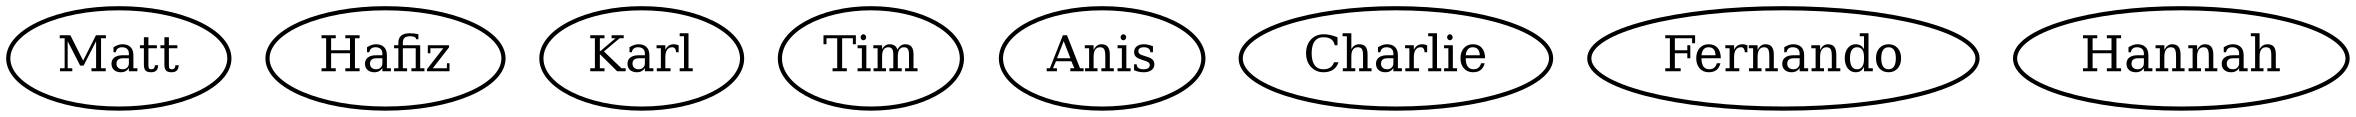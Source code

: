 digraph not_connected {
  edge [penwidth=2] node [penwidth=2, fontsize=24]
//  Matt -> Hafiz -> Tim -> Anis -> Charlie -> Fernando -> Hannah -> Karl -> Matt [style=invis]
//  Matt -> Karl -> Hannah -> Fernando -> Charlie -> Anis -> Tim -> Hafiz -> Matt [style=invis]

//  Matt Hafiz Tim Anis Charlie Fernando Hannah Karl Matt

  Matt     [pos="527.681,-98.5215"]
  Hafiz    [pos="327.075,-15.4274"]
  Karl     [pos="610.776,-299.128"]
  Tim      [pos="126.468,-98.5215"]
  Anis     [pos="43.3738,-299.128"]
  Charlie  [pos="126.468,-499.735"]
  Fernando [pos="327.075,-582.829"]
  Hannah   [pos="527.681,-499.735"]
}
